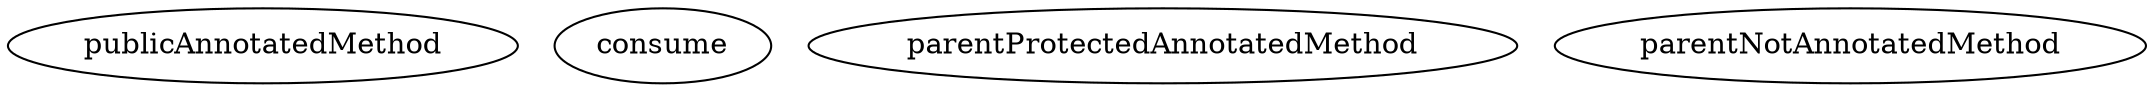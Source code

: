 digraph G {
publicAnnotatedMethod;
consume;
parentProtectedAnnotatedMethod;
parentNotAnnotatedMethod;
}